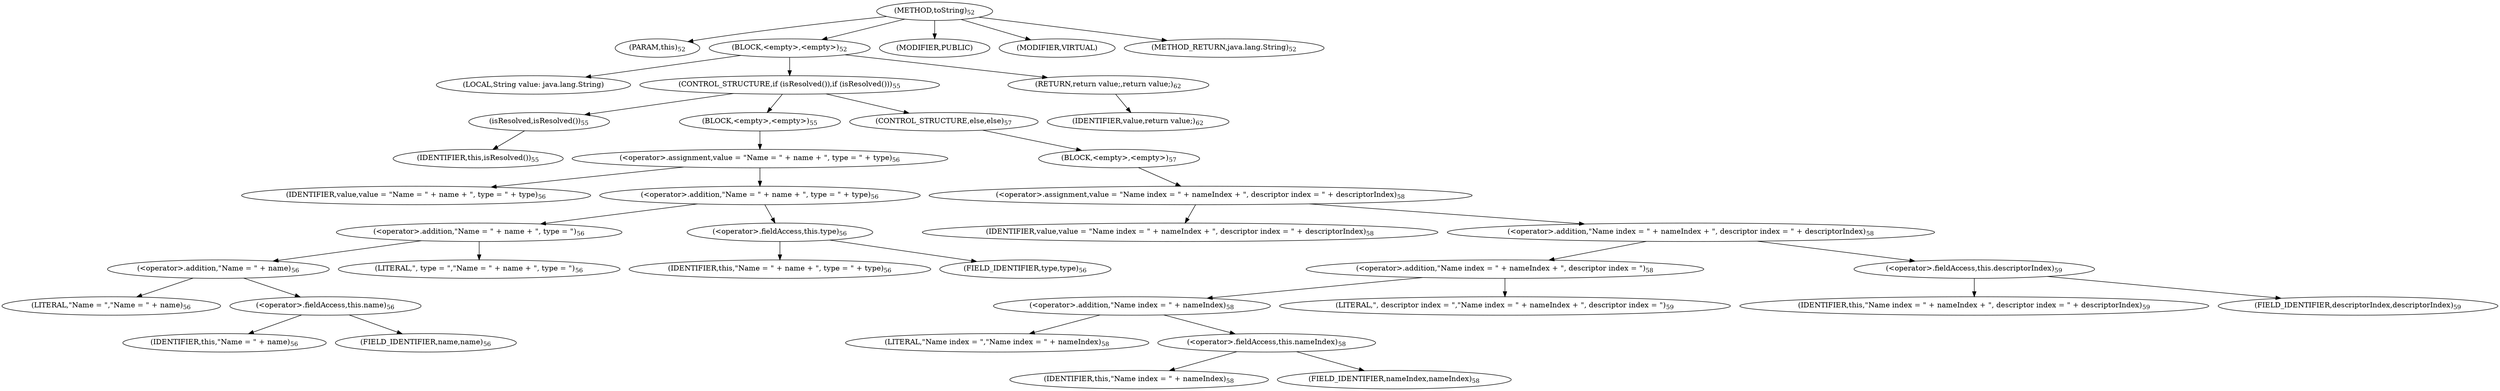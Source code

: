 digraph "toString" {  
"41" [label = <(METHOD,toString)<SUB>52</SUB>> ]
"6" [label = <(PARAM,this)<SUB>52</SUB>> ]
"42" [label = <(BLOCK,&lt;empty&gt;,&lt;empty&gt;)<SUB>52</SUB>> ]
"43" [label = <(LOCAL,String value: java.lang.String)> ]
"44" [label = <(CONTROL_STRUCTURE,if (isResolved()),if (isResolved()))<SUB>55</SUB>> ]
"45" [label = <(isResolved,isResolved())<SUB>55</SUB>> ]
"5" [label = <(IDENTIFIER,this,isResolved())<SUB>55</SUB>> ]
"46" [label = <(BLOCK,&lt;empty&gt;,&lt;empty&gt;)<SUB>55</SUB>> ]
"47" [label = <(&lt;operator&gt;.assignment,value = &quot;Name = &quot; + name + &quot;, type = &quot; + type)<SUB>56</SUB>> ]
"48" [label = <(IDENTIFIER,value,value = &quot;Name = &quot; + name + &quot;, type = &quot; + type)<SUB>56</SUB>> ]
"49" [label = <(&lt;operator&gt;.addition,&quot;Name = &quot; + name + &quot;, type = &quot; + type)<SUB>56</SUB>> ]
"50" [label = <(&lt;operator&gt;.addition,&quot;Name = &quot; + name + &quot;, type = &quot;)<SUB>56</SUB>> ]
"51" [label = <(&lt;operator&gt;.addition,&quot;Name = &quot; + name)<SUB>56</SUB>> ]
"52" [label = <(LITERAL,&quot;Name = &quot;,&quot;Name = &quot; + name)<SUB>56</SUB>> ]
"53" [label = <(&lt;operator&gt;.fieldAccess,this.name)<SUB>56</SUB>> ]
"54" [label = <(IDENTIFIER,this,&quot;Name = &quot; + name)<SUB>56</SUB>> ]
"55" [label = <(FIELD_IDENTIFIER,name,name)<SUB>56</SUB>> ]
"56" [label = <(LITERAL,&quot;, type = &quot;,&quot;Name = &quot; + name + &quot;, type = &quot;)<SUB>56</SUB>> ]
"57" [label = <(&lt;operator&gt;.fieldAccess,this.type)<SUB>56</SUB>> ]
"58" [label = <(IDENTIFIER,this,&quot;Name = &quot; + name + &quot;, type = &quot; + type)<SUB>56</SUB>> ]
"59" [label = <(FIELD_IDENTIFIER,type,type)<SUB>56</SUB>> ]
"60" [label = <(CONTROL_STRUCTURE,else,else)<SUB>57</SUB>> ]
"61" [label = <(BLOCK,&lt;empty&gt;,&lt;empty&gt;)<SUB>57</SUB>> ]
"62" [label = <(&lt;operator&gt;.assignment,value = &quot;Name index = &quot; + nameIndex + &quot;, descriptor index = &quot; + descriptorIndex)<SUB>58</SUB>> ]
"63" [label = <(IDENTIFIER,value,value = &quot;Name index = &quot; + nameIndex + &quot;, descriptor index = &quot; + descriptorIndex)<SUB>58</SUB>> ]
"64" [label = <(&lt;operator&gt;.addition,&quot;Name index = &quot; + nameIndex + &quot;, descriptor index = &quot; + descriptorIndex)<SUB>58</SUB>> ]
"65" [label = <(&lt;operator&gt;.addition,&quot;Name index = &quot; + nameIndex + &quot;, descriptor index = &quot;)<SUB>58</SUB>> ]
"66" [label = <(&lt;operator&gt;.addition,&quot;Name index = &quot; + nameIndex)<SUB>58</SUB>> ]
"67" [label = <(LITERAL,&quot;Name index = &quot;,&quot;Name index = &quot; + nameIndex)<SUB>58</SUB>> ]
"68" [label = <(&lt;operator&gt;.fieldAccess,this.nameIndex)<SUB>58</SUB>> ]
"69" [label = <(IDENTIFIER,this,&quot;Name index = &quot; + nameIndex)<SUB>58</SUB>> ]
"70" [label = <(FIELD_IDENTIFIER,nameIndex,nameIndex)<SUB>58</SUB>> ]
"71" [label = <(LITERAL,&quot;, descriptor index = &quot;,&quot;Name index = &quot; + nameIndex + &quot;, descriptor index = &quot;)<SUB>59</SUB>> ]
"72" [label = <(&lt;operator&gt;.fieldAccess,this.descriptorIndex)<SUB>59</SUB>> ]
"73" [label = <(IDENTIFIER,this,&quot;Name index = &quot; + nameIndex + &quot;, descriptor index = &quot; + descriptorIndex)<SUB>59</SUB>> ]
"74" [label = <(FIELD_IDENTIFIER,descriptorIndex,descriptorIndex)<SUB>59</SUB>> ]
"75" [label = <(RETURN,return value;,return value;)<SUB>62</SUB>> ]
"76" [label = <(IDENTIFIER,value,return value;)<SUB>62</SUB>> ]
"77" [label = <(MODIFIER,PUBLIC)> ]
"78" [label = <(MODIFIER,VIRTUAL)> ]
"79" [label = <(METHOD_RETURN,java.lang.String)<SUB>52</SUB>> ]
  "41" -> "6" 
  "41" -> "42" 
  "41" -> "77" 
  "41" -> "78" 
  "41" -> "79" 
  "42" -> "43" 
  "42" -> "44" 
  "42" -> "75" 
  "44" -> "45" 
  "44" -> "46" 
  "44" -> "60" 
  "45" -> "5" 
  "46" -> "47" 
  "47" -> "48" 
  "47" -> "49" 
  "49" -> "50" 
  "49" -> "57" 
  "50" -> "51" 
  "50" -> "56" 
  "51" -> "52" 
  "51" -> "53" 
  "53" -> "54" 
  "53" -> "55" 
  "57" -> "58" 
  "57" -> "59" 
  "60" -> "61" 
  "61" -> "62" 
  "62" -> "63" 
  "62" -> "64" 
  "64" -> "65" 
  "64" -> "72" 
  "65" -> "66" 
  "65" -> "71" 
  "66" -> "67" 
  "66" -> "68" 
  "68" -> "69" 
  "68" -> "70" 
  "72" -> "73" 
  "72" -> "74" 
  "75" -> "76" 
}
